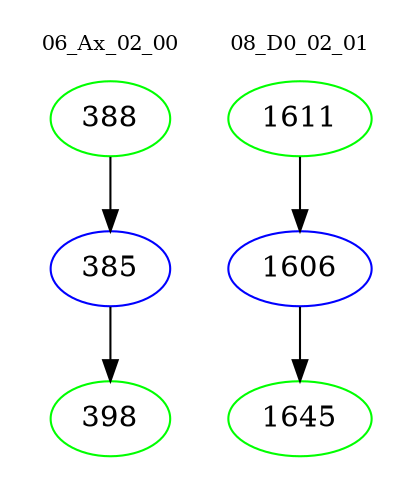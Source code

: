 digraph{
subgraph cluster_0 {
color = white
label = "06_Ax_02_00";
fontsize=10;
T0_388 [label="388", color="green"]
T0_388 -> T0_385 [color="black"]
T0_385 [label="385", color="blue"]
T0_385 -> T0_398 [color="black"]
T0_398 [label="398", color="green"]
}
subgraph cluster_1 {
color = white
label = "08_D0_02_01";
fontsize=10;
T1_1611 [label="1611", color="green"]
T1_1611 -> T1_1606 [color="black"]
T1_1606 [label="1606", color="blue"]
T1_1606 -> T1_1645 [color="black"]
T1_1645 [label="1645", color="green"]
}
}
